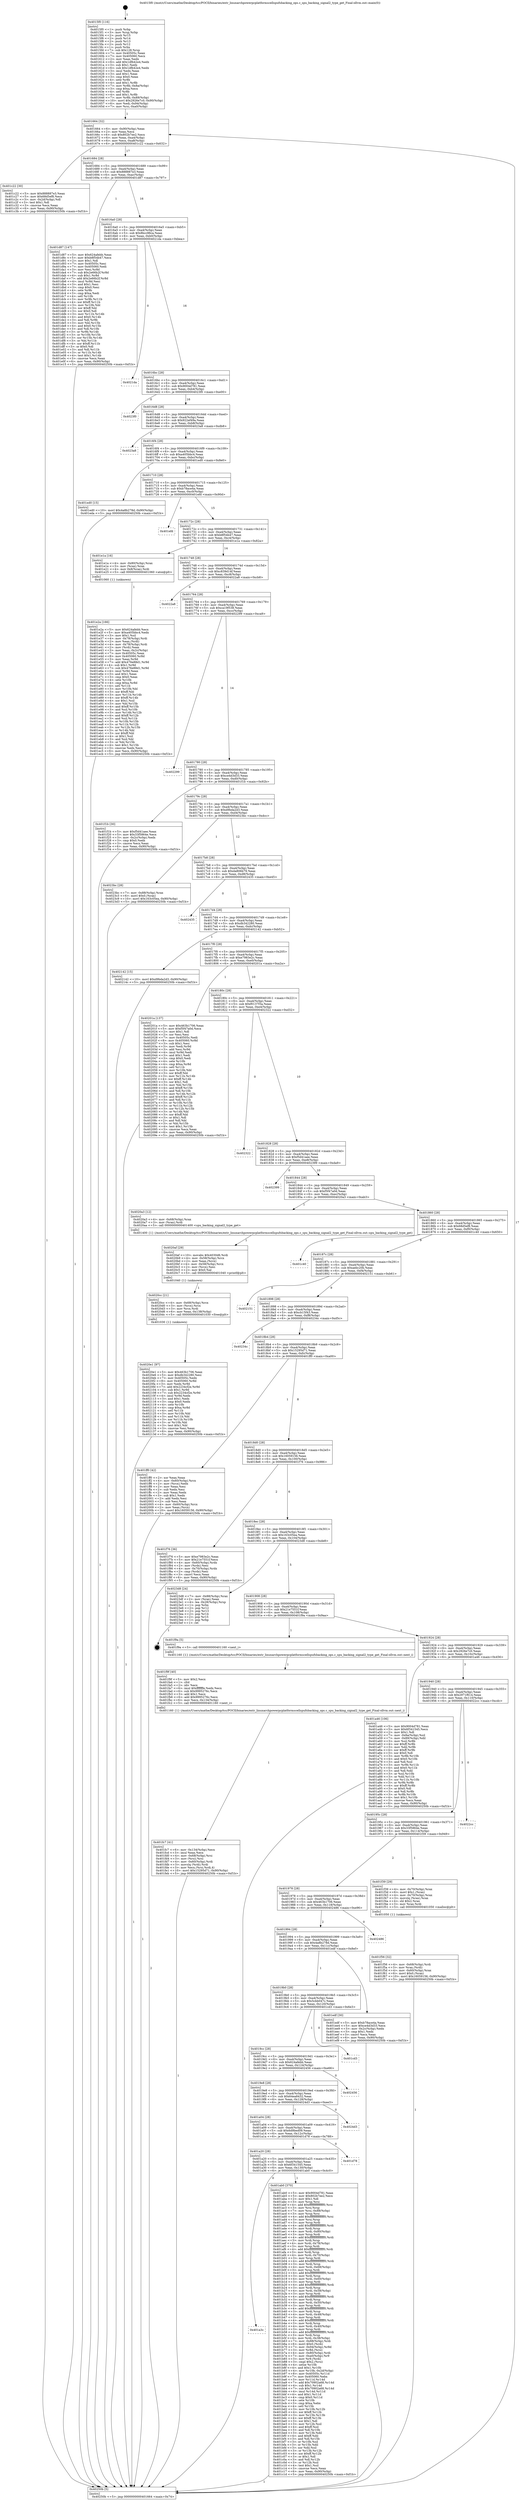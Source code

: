 digraph "0x4015f0" {
  label = "0x4015f0 (/mnt/c/Users/mathe/Desktop/tcc/POCII/binaries/extr_linuxarchpowerpcplatformscellspufsbacking_ops.c_spu_backing_signal2_type_get_Final-ollvm.out::main(0))"
  labelloc = "t"
  node[shape=record]

  Entry [label="",width=0.3,height=0.3,shape=circle,fillcolor=black,style=filled]
  "0x401664" [label="{
     0x401664 [32]\l
     | [instrs]\l
     &nbsp;&nbsp;0x401664 \<+6\>: mov -0x90(%rbp),%eax\l
     &nbsp;&nbsp;0x40166a \<+2\>: mov %eax,%ecx\l
     &nbsp;&nbsp;0x40166c \<+6\>: sub $0x802b7ee2,%ecx\l
     &nbsp;&nbsp;0x401672 \<+6\>: mov %eax,-0xa4(%rbp)\l
     &nbsp;&nbsp;0x401678 \<+6\>: mov %ecx,-0xa8(%rbp)\l
     &nbsp;&nbsp;0x40167e \<+6\>: je 0000000000401c22 \<main+0x632\>\l
  }"]
  "0x401c22" [label="{
     0x401c22 [30]\l
     | [instrs]\l
     &nbsp;&nbsp;0x401c22 \<+5\>: mov $0x888887e3,%eax\l
     &nbsp;&nbsp;0x401c27 \<+5\>: mov $0x68d5ef8,%ecx\l
     &nbsp;&nbsp;0x401c2c \<+3\>: mov -0x2d(%rbp),%dl\l
     &nbsp;&nbsp;0x401c2f \<+3\>: test $0x1,%dl\l
     &nbsp;&nbsp;0x401c32 \<+3\>: cmovne %ecx,%eax\l
     &nbsp;&nbsp;0x401c35 \<+6\>: mov %eax,-0x90(%rbp)\l
     &nbsp;&nbsp;0x401c3b \<+5\>: jmp 000000000040250b \<main+0xf1b\>\l
  }"]
  "0x401684" [label="{
     0x401684 [28]\l
     | [instrs]\l
     &nbsp;&nbsp;0x401684 \<+5\>: jmp 0000000000401689 \<main+0x99\>\l
     &nbsp;&nbsp;0x401689 \<+6\>: mov -0xa4(%rbp),%eax\l
     &nbsp;&nbsp;0x40168f \<+5\>: sub $0x888887e3,%eax\l
     &nbsp;&nbsp;0x401694 \<+6\>: mov %eax,-0xac(%rbp)\l
     &nbsp;&nbsp;0x40169a \<+6\>: je 0000000000401d87 \<main+0x797\>\l
  }"]
  Exit [label="",width=0.3,height=0.3,shape=circle,fillcolor=black,style=filled,peripheries=2]
  "0x401d87" [label="{
     0x401d87 [147]\l
     | [instrs]\l
     &nbsp;&nbsp;0x401d87 \<+5\>: mov $0x624afebb,%eax\l
     &nbsp;&nbsp;0x401d8c \<+5\>: mov $0xb8f54b47,%ecx\l
     &nbsp;&nbsp;0x401d91 \<+2\>: mov $0x1,%dl\l
     &nbsp;&nbsp;0x401d93 \<+7\>: mov 0x40505c,%esi\l
     &nbsp;&nbsp;0x401d9a \<+7\>: mov 0x405060,%edi\l
     &nbsp;&nbsp;0x401da1 \<+3\>: mov %esi,%r8d\l
     &nbsp;&nbsp;0x401da4 \<+7\>: sub $0x2e66b2f,%r8d\l
     &nbsp;&nbsp;0x401dab \<+4\>: sub $0x1,%r8d\l
     &nbsp;&nbsp;0x401daf \<+7\>: add $0x2e66b2f,%r8d\l
     &nbsp;&nbsp;0x401db6 \<+4\>: imul %r8d,%esi\l
     &nbsp;&nbsp;0x401dba \<+3\>: and $0x1,%esi\l
     &nbsp;&nbsp;0x401dbd \<+3\>: cmp $0x0,%esi\l
     &nbsp;&nbsp;0x401dc0 \<+4\>: sete %r9b\l
     &nbsp;&nbsp;0x401dc4 \<+3\>: cmp $0xa,%edi\l
     &nbsp;&nbsp;0x401dc7 \<+4\>: setl %r10b\l
     &nbsp;&nbsp;0x401dcb \<+3\>: mov %r9b,%r11b\l
     &nbsp;&nbsp;0x401dce \<+4\>: xor $0xff,%r11b\l
     &nbsp;&nbsp;0x401dd2 \<+3\>: mov %r10b,%bl\l
     &nbsp;&nbsp;0x401dd5 \<+3\>: xor $0xff,%bl\l
     &nbsp;&nbsp;0x401dd8 \<+3\>: xor $0x0,%dl\l
     &nbsp;&nbsp;0x401ddb \<+3\>: mov %r11b,%r14b\l
     &nbsp;&nbsp;0x401dde \<+4\>: and $0x0,%r14b\l
     &nbsp;&nbsp;0x401de2 \<+3\>: and %dl,%r9b\l
     &nbsp;&nbsp;0x401de5 \<+3\>: mov %bl,%r15b\l
     &nbsp;&nbsp;0x401de8 \<+4\>: and $0x0,%r15b\l
     &nbsp;&nbsp;0x401dec \<+3\>: and %dl,%r10b\l
     &nbsp;&nbsp;0x401def \<+3\>: or %r9b,%r14b\l
     &nbsp;&nbsp;0x401df2 \<+3\>: or %r10b,%r15b\l
     &nbsp;&nbsp;0x401df5 \<+3\>: xor %r15b,%r14b\l
     &nbsp;&nbsp;0x401df8 \<+3\>: or %bl,%r11b\l
     &nbsp;&nbsp;0x401dfb \<+4\>: xor $0xff,%r11b\l
     &nbsp;&nbsp;0x401dff \<+3\>: or $0x0,%dl\l
     &nbsp;&nbsp;0x401e02 \<+3\>: and %dl,%r11b\l
     &nbsp;&nbsp;0x401e05 \<+3\>: or %r11b,%r14b\l
     &nbsp;&nbsp;0x401e08 \<+4\>: test $0x1,%r14b\l
     &nbsp;&nbsp;0x401e0c \<+3\>: cmovne %ecx,%eax\l
     &nbsp;&nbsp;0x401e0f \<+6\>: mov %eax,-0x90(%rbp)\l
     &nbsp;&nbsp;0x401e15 \<+5\>: jmp 000000000040250b \<main+0xf1b\>\l
  }"]
  "0x4016a0" [label="{
     0x4016a0 [28]\l
     | [instrs]\l
     &nbsp;&nbsp;0x4016a0 \<+5\>: jmp 00000000004016a5 \<main+0xb5\>\l
     &nbsp;&nbsp;0x4016a5 \<+6\>: mov -0xa4(%rbp),%eax\l
     &nbsp;&nbsp;0x4016ab \<+5\>: sub $0x8bcc96ca,%eax\l
     &nbsp;&nbsp;0x4016b0 \<+6\>: mov %eax,-0xb0(%rbp)\l
     &nbsp;&nbsp;0x4016b6 \<+6\>: je 00000000004021da \<main+0xbea\>\l
  }"]
  "0x4020e1" [label="{
     0x4020e1 [97]\l
     | [instrs]\l
     &nbsp;&nbsp;0x4020e1 \<+5\>: mov $0x463b1706,%eax\l
     &nbsp;&nbsp;0x4020e6 \<+5\>: mov $0xdb342280,%esi\l
     &nbsp;&nbsp;0x4020eb \<+7\>: mov 0x40505c,%edx\l
     &nbsp;&nbsp;0x4020f2 \<+8\>: mov 0x405060,%r8d\l
     &nbsp;&nbsp;0x4020fa \<+3\>: mov %edx,%r9d\l
     &nbsp;&nbsp;0x4020fd \<+7\>: add $0x2234cf2e,%r9d\l
     &nbsp;&nbsp;0x402104 \<+4\>: sub $0x1,%r9d\l
     &nbsp;&nbsp;0x402108 \<+7\>: sub $0x2234cf2e,%r9d\l
     &nbsp;&nbsp;0x40210f \<+4\>: imul %r9d,%edx\l
     &nbsp;&nbsp;0x402113 \<+3\>: and $0x1,%edx\l
     &nbsp;&nbsp;0x402116 \<+3\>: cmp $0x0,%edx\l
     &nbsp;&nbsp;0x402119 \<+4\>: sete %r10b\l
     &nbsp;&nbsp;0x40211d \<+4\>: cmp $0xa,%r8d\l
     &nbsp;&nbsp;0x402121 \<+4\>: setl %r11b\l
     &nbsp;&nbsp;0x402125 \<+3\>: mov %r10b,%bl\l
     &nbsp;&nbsp;0x402128 \<+3\>: and %r11b,%bl\l
     &nbsp;&nbsp;0x40212b \<+3\>: xor %r11b,%r10b\l
     &nbsp;&nbsp;0x40212e \<+3\>: or %r10b,%bl\l
     &nbsp;&nbsp;0x402131 \<+3\>: test $0x1,%bl\l
     &nbsp;&nbsp;0x402134 \<+3\>: cmovne %esi,%eax\l
     &nbsp;&nbsp;0x402137 \<+6\>: mov %eax,-0x90(%rbp)\l
     &nbsp;&nbsp;0x40213d \<+5\>: jmp 000000000040250b \<main+0xf1b\>\l
  }"]
  "0x4021da" [label="{
     0x4021da\l
  }", style=dashed]
  "0x4016bc" [label="{
     0x4016bc [28]\l
     | [instrs]\l
     &nbsp;&nbsp;0x4016bc \<+5\>: jmp 00000000004016c1 \<main+0xd1\>\l
     &nbsp;&nbsp;0x4016c1 \<+6\>: mov -0xa4(%rbp),%eax\l
     &nbsp;&nbsp;0x4016c7 \<+5\>: sub $0x9004d781,%eax\l
     &nbsp;&nbsp;0x4016cc \<+6\>: mov %eax,-0xb4(%rbp)\l
     &nbsp;&nbsp;0x4016d2 \<+6\>: je 00000000004023f0 \<main+0xe00\>\l
  }"]
  "0x4020cc" [label="{
     0x4020cc [21]\l
     | [instrs]\l
     &nbsp;&nbsp;0x4020cc \<+4\>: mov -0x68(%rbp),%rcx\l
     &nbsp;&nbsp;0x4020d0 \<+3\>: mov (%rcx),%rcx\l
     &nbsp;&nbsp;0x4020d3 \<+3\>: mov %rcx,%rdi\l
     &nbsp;&nbsp;0x4020d6 \<+6\>: mov %eax,-0x138(%rbp)\l
     &nbsp;&nbsp;0x4020dc \<+5\>: call 0000000000401030 \<free@plt\>\l
     | [calls]\l
     &nbsp;&nbsp;0x401030 \{1\} (unknown)\l
  }"]
  "0x4023f0" [label="{
     0x4023f0\l
  }", style=dashed]
  "0x4016d8" [label="{
     0x4016d8 [28]\l
     | [instrs]\l
     &nbsp;&nbsp;0x4016d8 \<+5\>: jmp 00000000004016dd \<main+0xed\>\l
     &nbsp;&nbsp;0x4016dd \<+6\>: mov -0xa4(%rbp),%eax\l
     &nbsp;&nbsp;0x4016e3 \<+5\>: sub $0x922ef49a,%eax\l
     &nbsp;&nbsp;0x4016e8 \<+6\>: mov %eax,-0xb8(%rbp)\l
     &nbsp;&nbsp;0x4016ee \<+6\>: je 00000000004023a8 \<main+0xdb8\>\l
  }"]
  "0x4020af" [label="{
     0x4020af [29]\l
     | [instrs]\l
     &nbsp;&nbsp;0x4020af \<+10\>: movabs $0x4030d6,%rdi\l
     &nbsp;&nbsp;0x4020b9 \<+4\>: mov -0x58(%rbp),%rcx\l
     &nbsp;&nbsp;0x4020bd \<+2\>: mov %eax,(%rcx)\l
     &nbsp;&nbsp;0x4020bf \<+4\>: mov -0x58(%rbp),%rcx\l
     &nbsp;&nbsp;0x4020c3 \<+2\>: mov (%rcx),%esi\l
     &nbsp;&nbsp;0x4020c5 \<+2\>: mov $0x0,%al\l
     &nbsp;&nbsp;0x4020c7 \<+5\>: call 0000000000401040 \<printf@plt\>\l
     | [calls]\l
     &nbsp;&nbsp;0x401040 \{1\} (unknown)\l
  }"]
  "0x4023a8" [label="{
     0x4023a8\l
  }", style=dashed]
  "0x4016f4" [label="{
     0x4016f4 [28]\l
     | [instrs]\l
     &nbsp;&nbsp;0x4016f4 \<+5\>: jmp 00000000004016f9 \<main+0x109\>\l
     &nbsp;&nbsp;0x4016f9 \<+6\>: mov -0xa4(%rbp),%eax\l
     &nbsp;&nbsp;0x4016ff \<+5\>: sub $0xa405bbc4,%eax\l
     &nbsp;&nbsp;0x401704 \<+6\>: mov %eax,-0xbc(%rbp)\l
     &nbsp;&nbsp;0x40170a \<+6\>: je 0000000000401ed0 \<main+0x8e0\>\l
  }"]
  "0x401fc7" [label="{
     0x401fc7 [41]\l
     | [instrs]\l
     &nbsp;&nbsp;0x401fc7 \<+6\>: mov -0x134(%rbp),%ecx\l
     &nbsp;&nbsp;0x401fcd \<+3\>: imul %eax,%ecx\l
     &nbsp;&nbsp;0x401fd0 \<+4\>: mov -0x68(%rbp),%rsi\l
     &nbsp;&nbsp;0x401fd4 \<+3\>: mov (%rsi),%rsi\l
     &nbsp;&nbsp;0x401fd7 \<+4\>: mov -0x60(%rbp),%rdi\l
     &nbsp;&nbsp;0x401fdb \<+3\>: movslq (%rdi),%rdi\l
     &nbsp;&nbsp;0x401fde \<+3\>: mov %ecx,(%rsi,%rdi,4)\l
     &nbsp;&nbsp;0x401fe1 \<+10\>: movl $0x15295d71,-0x90(%rbp)\l
     &nbsp;&nbsp;0x401feb \<+5\>: jmp 000000000040250b \<main+0xf1b\>\l
  }"]
  "0x401ed0" [label="{
     0x401ed0 [15]\l
     | [instrs]\l
     &nbsp;&nbsp;0x401ed0 \<+10\>: movl $0x4a8b278d,-0x90(%rbp)\l
     &nbsp;&nbsp;0x401eda \<+5\>: jmp 000000000040250b \<main+0xf1b\>\l
  }"]
  "0x401710" [label="{
     0x401710 [28]\l
     | [instrs]\l
     &nbsp;&nbsp;0x401710 \<+5\>: jmp 0000000000401715 \<main+0x125\>\l
     &nbsp;&nbsp;0x401715 \<+6\>: mov -0xa4(%rbp),%eax\l
     &nbsp;&nbsp;0x40171b \<+5\>: sub $0xb78ace4a,%eax\l
     &nbsp;&nbsp;0x401720 \<+6\>: mov %eax,-0xc0(%rbp)\l
     &nbsp;&nbsp;0x401726 \<+6\>: je 0000000000401efd \<main+0x90d\>\l
  }"]
  "0x401f9f" [label="{
     0x401f9f [40]\l
     | [instrs]\l
     &nbsp;&nbsp;0x401f9f \<+5\>: mov $0x2,%ecx\l
     &nbsp;&nbsp;0x401fa4 \<+1\>: cltd\l
     &nbsp;&nbsp;0x401fa5 \<+2\>: idiv %ecx\l
     &nbsp;&nbsp;0x401fa7 \<+6\>: imul $0xfffffffe,%edx,%ecx\l
     &nbsp;&nbsp;0x401fad \<+6\>: sub $0x9995276c,%ecx\l
     &nbsp;&nbsp;0x401fb3 \<+3\>: add $0x1,%ecx\l
     &nbsp;&nbsp;0x401fb6 \<+6\>: add $0x9995276c,%ecx\l
     &nbsp;&nbsp;0x401fbc \<+6\>: mov %ecx,-0x134(%rbp)\l
     &nbsp;&nbsp;0x401fc2 \<+5\>: call 0000000000401160 \<next_i\>\l
     | [calls]\l
     &nbsp;&nbsp;0x401160 \{1\} (/mnt/c/Users/mathe/Desktop/tcc/POCII/binaries/extr_linuxarchpowerpcplatformscellspufsbacking_ops.c_spu_backing_signal2_type_get_Final-ollvm.out::next_i)\l
  }"]
  "0x401efd" [label="{
     0x401efd\l
  }", style=dashed]
  "0x40172c" [label="{
     0x40172c [28]\l
     | [instrs]\l
     &nbsp;&nbsp;0x40172c \<+5\>: jmp 0000000000401731 \<main+0x141\>\l
     &nbsp;&nbsp;0x401731 \<+6\>: mov -0xa4(%rbp),%eax\l
     &nbsp;&nbsp;0x401737 \<+5\>: sub $0xb8f54b47,%eax\l
     &nbsp;&nbsp;0x40173c \<+6\>: mov %eax,-0xc4(%rbp)\l
     &nbsp;&nbsp;0x401742 \<+6\>: je 0000000000401e1a \<main+0x82a\>\l
  }"]
  "0x401f56" [label="{
     0x401f56 [32]\l
     | [instrs]\l
     &nbsp;&nbsp;0x401f56 \<+4\>: mov -0x68(%rbp),%rdi\l
     &nbsp;&nbsp;0x401f5a \<+3\>: mov %rax,(%rdi)\l
     &nbsp;&nbsp;0x401f5d \<+4\>: mov -0x60(%rbp),%rax\l
     &nbsp;&nbsp;0x401f61 \<+6\>: movl $0x0,(%rax)\l
     &nbsp;&nbsp;0x401f67 \<+10\>: movl $0x16059156,-0x90(%rbp)\l
     &nbsp;&nbsp;0x401f71 \<+5\>: jmp 000000000040250b \<main+0xf1b\>\l
  }"]
  "0x401e1a" [label="{
     0x401e1a [16]\l
     | [instrs]\l
     &nbsp;&nbsp;0x401e1a \<+4\>: mov -0x80(%rbp),%rax\l
     &nbsp;&nbsp;0x401e1e \<+3\>: mov (%rax),%rax\l
     &nbsp;&nbsp;0x401e21 \<+4\>: mov 0x8(%rax),%rdi\l
     &nbsp;&nbsp;0x401e25 \<+5\>: call 0000000000401060 \<atoi@plt\>\l
     | [calls]\l
     &nbsp;&nbsp;0x401060 \{1\} (unknown)\l
  }"]
  "0x401748" [label="{
     0x401748 [28]\l
     | [instrs]\l
     &nbsp;&nbsp;0x401748 \<+5\>: jmp 000000000040174d \<main+0x15d\>\l
     &nbsp;&nbsp;0x40174d \<+6\>: mov -0xa4(%rbp),%eax\l
     &nbsp;&nbsp;0x401753 \<+5\>: sub $0xc839d14f,%eax\l
     &nbsp;&nbsp;0x401758 \<+6\>: mov %eax,-0xc8(%rbp)\l
     &nbsp;&nbsp;0x40175e \<+6\>: je 00000000004022a8 \<main+0xcb8\>\l
  }"]
  "0x401e2a" [label="{
     0x401e2a [166]\l
     | [instrs]\l
     &nbsp;&nbsp;0x401e2a \<+5\>: mov $0x624afebb,%ecx\l
     &nbsp;&nbsp;0x401e2f \<+5\>: mov $0xa405bbc4,%edx\l
     &nbsp;&nbsp;0x401e34 \<+3\>: mov $0x1,%sil\l
     &nbsp;&nbsp;0x401e37 \<+4\>: mov -0x78(%rbp),%rdi\l
     &nbsp;&nbsp;0x401e3b \<+2\>: mov %eax,(%rdi)\l
     &nbsp;&nbsp;0x401e3d \<+4\>: mov -0x78(%rbp),%rdi\l
     &nbsp;&nbsp;0x401e41 \<+2\>: mov (%rdi),%eax\l
     &nbsp;&nbsp;0x401e43 \<+3\>: mov %eax,-0x2c(%rbp)\l
     &nbsp;&nbsp;0x401e46 \<+7\>: mov 0x40505c,%eax\l
     &nbsp;&nbsp;0x401e4d \<+8\>: mov 0x405060,%r8d\l
     &nbsp;&nbsp;0x401e55 \<+3\>: mov %eax,%r9d\l
     &nbsp;&nbsp;0x401e58 \<+7\>: add $0x476e88d1,%r9d\l
     &nbsp;&nbsp;0x401e5f \<+4\>: sub $0x1,%r9d\l
     &nbsp;&nbsp;0x401e63 \<+7\>: sub $0x476e88d1,%r9d\l
     &nbsp;&nbsp;0x401e6a \<+4\>: imul %r9d,%eax\l
     &nbsp;&nbsp;0x401e6e \<+3\>: and $0x1,%eax\l
     &nbsp;&nbsp;0x401e71 \<+3\>: cmp $0x0,%eax\l
     &nbsp;&nbsp;0x401e74 \<+4\>: sete %r10b\l
     &nbsp;&nbsp;0x401e78 \<+4\>: cmp $0xa,%r8d\l
     &nbsp;&nbsp;0x401e7c \<+4\>: setl %r11b\l
     &nbsp;&nbsp;0x401e80 \<+3\>: mov %r10b,%bl\l
     &nbsp;&nbsp;0x401e83 \<+3\>: xor $0xff,%bl\l
     &nbsp;&nbsp;0x401e86 \<+3\>: mov %r11b,%r14b\l
     &nbsp;&nbsp;0x401e89 \<+4\>: xor $0xff,%r14b\l
     &nbsp;&nbsp;0x401e8d \<+4\>: xor $0x1,%sil\l
     &nbsp;&nbsp;0x401e91 \<+3\>: mov %bl,%r15b\l
     &nbsp;&nbsp;0x401e94 \<+4\>: and $0xff,%r15b\l
     &nbsp;&nbsp;0x401e98 \<+3\>: and %sil,%r10b\l
     &nbsp;&nbsp;0x401e9b \<+3\>: mov %r14b,%r12b\l
     &nbsp;&nbsp;0x401e9e \<+4\>: and $0xff,%r12b\l
     &nbsp;&nbsp;0x401ea2 \<+3\>: and %sil,%r11b\l
     &nbsp;&nbsp;0x401ea5 \<+3\>: or %r10b,%r15b\l
     &nbsp;&nbsp;0x401ea8 \<+3\>: or %r11b,%r12b\l
     &nbsp;&nbsp;0x401eab \<+3\>: xor %r12b,%r15b\l
     &nbsp;&nbsp;0x401eae \<+3\>: or %r14b,%bl\l
     &nbsp;&nbsp;0x401eb1 \<+3\>: xor $0xff,%bl\l
     &nbsp;&nbsp;0x401eb4 \<+4\>: or $0x1,%sil\l
     &nbsp;&nbsp;0x401eb8 \<+3\>: and %sil,%bl\l
     &nbsp;&nbsp;0x401ebb \<+3\>: or %bl,%r15b\l
     &nbsp;&nbsp;0x401ebe \<+4\>: test $0x1,%r15b\l
     &nbsp;&nbsp;0x401ec2 \<+3\>: cmovne %edx,%ecx\l
     &nbsp;&nbsp;0x401ec5 \<+6\>: mov %ecx,-0x90(%rbp)\l
     &nbsp;&nbsp;0x401ecb \<+5\>: jmp 000000000040250b \<main+0xf1b\>\l
  }"]
  "0x4022a8" [label="{
     0x4022a8\l
  }", style=dashed]
  "0x401764" [label="{
     0x401764 [28]\l
     | [instrs]\l
     &nbsp;&nbsp;0x401764 \<+5\>: jmp 0000000000401769 \<main+0x179\>\l
     &nbsp;&nbsp;0x401769 \<+6\>: mov -0xa4(%rbp),%eax\l
     &nbsp;&nbsp;0x40176f \<+5\>: sub $0xca19f538,%eax\l
     &nbsp;&nbsp;0x401774 \<+6\>: mov %eax,-0xcc(%rbp)\l
     &nbsp;&nbsp;0x40177a \<+6\>: je 0000000000402299 \<main+0xca9\>\l
  }"]
  "0x401a3c" [label="{
     0x401a3c\l
  }", style=dashed]
  "0x402299" [label="{
     0x402299\l
  }", style=dashed]
  "0x401780" [label="{
     0x401780 [28]\l
     | [instrs]\l
     &nbsp;&nbsp;0x401780 \<+5\>: jmp 0000000000401785 \<main+0x195\>\l
     &nbsp;&nbsp;0x401785 \<+6\>: mov -0xa4(%rbp),%eax\l
     &nbsp;&nbsp;0x40178b \<+5\>: sub $0xce4d3d33,%eax\l
     &nbsp;&nbsp;0x401790 \<+6\>: mov %eax,-0xd0(%rbp)\l
     &nbsp;&nbsp;0x401796 \<+6\>: je 0000000000401f1b \<main+0x92b\>\l
  }"]
  "0x401ab0" [label="{
     0x401ab0 [370]\l
     | [instrs]\l
     &nbsp;&nbsp;0x401ab0 \<+5\>: mov $0x9004d781,%eax\l
     &nbsp;&nbsp;0x401ab5 \<+5\>: mov $0x802b7ee2,%ecx\l
     &nbsp;&nbsp;0x401aba \<+2\>: mov $0x1,%dl\l
     &nbsp;&nbsp;0x401abc \<+3\>: mov %rsp,%rsi\l
     &nbsp;&nbsp;0x401abf \<+4\>: add $0xfffffffffffffff0,%rsi\l
     &nbsp;&nbsp;0x401ac3 \<+3\>: mov %rsi,%rsp\l
     &nbsp;&nbsp;0x401ac6 \<+7\>: mov %rsi,-0x88(%rbp)\l
     &nbsp;&nbsp;0x401acd \<+3\>: mov %rsp,%rsi\l
     &nbsp;&nbsp;0x401ad0 \<+4\>: add $0xfffffffffffffff0,%rsi\l
     &nbsp;&nbsp;0x401ad4 \<+3\>: mov %rsi,%rsp\l
     &nbsp;&nbsp;0x401ad7 \<+3\>: mov %rsp,%rdi\l
     &nbsp;&nbsp;0x401ada \<+4\>: add $0xfffffffffffffff0,%rdi\l
     &nbsp;&nbsp;0x401ade \<+3\>: mov %rdi,%rsp\l
     &nbsp;&nbsp;0x401ae1 \<+4\>: mov %rdi,-0x80(%rbp)\l
     &nbsp;&nbsp;0x401ae5 \<+3\>: mov %rsp,%rdi\l
     &nbsp;&nbsp;0x401ae8 \<+4\>: add $0xfffffffffffffff0,%rdi\l
     &nbsp;&nbsp;0x401aec \<+3\>: mov %rdi,%rsp\l
     &nbsp;&nbsp;0x401aef \<+4\>: mov %rdi,-0x78(%rbp)\l
     &nbsp;&nbsp;0x401af3 \<+3\>: mov %rsp,%rdi\l
     &nbsp;&nbsp;0x401af6 \<+4\>: add $0xfffffffffffffff0,%rdi\l
     &nbsp;&nbsp;0x401afa \<+3\>: mov %rdi,%rsp\l
     &nbsp;&nbsp;0x401afd \<+4\>: mov %rdi,-0x70(%rbp)\l
     &nbsp;&nbsp;0x401b01 \<+3\>: mov %rsp,%rdi\l
     &nbsp;&nbsp;0x401b04 \<+4\>: add $0xfffffffffffffff0,%rdi\l
     &nbsp;&nbsp;0x401b08 \<+3\>: mov %rdi,%rsp\l
     &nbsp;&nbsp;0x401b0b \<+4\>: mov %rdi,-0x68(%rbp)\l
     &nbsp;&nbsp;0x401b0f \<+3\>: mov %rsp,%rdi\l
     &nbsp;&nbsp;0x401b12 \<+4\>: add $0xfffffffffffffff0,%rdi\l
     &nbsp;&nbsp;0x401b16 \<+3\>: mov %rdi,%rsp\l
     &nbsp;&nbsp;0x401b19 \<+4\>: mov %rdi,-0x60(%rbp)\l
     &nbsp;&nbsp;0x401b1d \<+3\>: mov %rsp,%rdi\l
     &nbsp;&nbsp;0x401b20 \<+4\>: add $0xfffffffffffffff0,%rdi\l
     &nbsp;&nbsp;0x401b24 \<+3\>: mov %rdi,%rsp\l
     &nbsp;&nbsp;0x401b27 \<+4\>: mov %rdi,-0x58(%rbp)\l
     &nbsp;&nbsp;0x401b2b \<+3\>: mov %rsp,%rdi\l
     &nbsp;&nbsp;0x401b2e \<+4\>: add $0xfffffffffffffff0,%rdi\l
     &nbsp;&nbsp;0x401b32 \<+3\>: mov %rdi,%rsp\l
     &nbsp;&nbsp;0x401b35 \<+4\>: mov %rdi,-0x50(%rbp)\l
     &nbsp;&nbsp;0x401b39 \<+3\>: mov %rsp,%rdi\l
     &nbsp;&nbsp;0x401b3c \<+4\>: add $0xfffffffffffffff0,%rdi\l
     &nbsp;&nbsp;0x401b40 \<+3\>: mov %rdi,%rsp\l
     &nbsp;&nbsp;0x401b43 \<+4\>: mov %rdi,-0x48(%rbp)\l
     &nbsp;&nbsp;0x401b47 \<+3\>: mov %rsp,%rdi\l
     &nbsp;&nbsp;0x401b4a \<+4\>: add $0xfffffffffffffff0,%rdi\l
     &nbsp;&nbsp;0x401b4e \<+3\>: mov %rdi,%rsp\l
     &nbsp;&nbsp;0x401b51 \<+4\>: mov %rdi,-0x40(%rbp)\l
     &nbsp;&nbsp;0x401b55 \<+3\>: mov %rsp,%rdi\l
     &nbsp;&nbsp;0x401b58 \<+4\>: add $0xfffffffffffffff0,%rdi\l
     &nbsp;&nbsp;0x401b5c \<+3\>: mov %rdi,%rsp\l
     &nbsp;&nbsp;0x401b5f \<+4\>: mov %rdi,-0x38(%rbp)\l
     &nbsp;&nbsp;0x401b63 \<+7\>: mov -0x88(%rbp),%rdi\l
     &nbsp;&nbsp;0x401b6a \<+6\>: movl $0x0,(%rdi)\l
     &nbsp;&nbsp;0x401b70 \<+7\>: mov -0x94(%rbp),%r8d\l
     &nbsp;&nbsp;0x401b77 \<+3\>: mov %r8d,(%rsi)\l
     &nbsp;&nbsp;0x401b7a \<+4\>: mov -0x80(%rbp),%rdi\l
     &nbsp;&nbsp;0x401b7e \<+7\>: mov -0xa0(%rbp),%r9\l
     &nbsp;&nbsp;0x401b85 \<+3\>: mov %r9,(%rdi)\l
     &nbsp;&nbsp;0x401b88 \<+3\>: cmpl $0x2,(%rsi)\l
     &nbsp;&nbsp;0x401b8b \<+4\>: setne %r10b\l
     &nbsp;&nbsp;0x401b8f \<+4\>: and $0x1,%r10b\l
     &nbsp;&nbsp;0x401b93 \<+4\>: mov %r10b,-0x2d(%rbp)\l
     &nbsp;&nbsp;0x401b97 \<+8\>: mov 0x40505c,%r11d\l
     &nbsp;&nbsp;0x401b9f \<+7\>: mov 0x405060,%ebx\l
     &nbsp;&nbsp;0x401ba6 \<+3\>: mov %r11d,%r14d\l
     &nbsp;&nbsp;0x401ba9 \<+7\>: add $0x70902a68,%r14d\l
     &nbsp;&nbsp;0x401bb0 \<+4\>: sub $0x1,%r14d\l
     &nbsp;&nbsp;0x401bb4 \<+7\>: sub $0x70902a68,%r14d\l
     &nbsp;&nbsp;0x401bbb \<+4\>: imul %r14d,%r11d\l
     &nbsp;&nbsp;0x401bbf \<+4\>: and $0x1,%r11d\l
     &nbsp;&nbsp;0x401bc3 \<+4\>: cmp $0x0,%r11d\l
     &nbsp;&nbsp;0x401bc7 \<+4\>: sete %r10b\l
     &nbsp;&nbsp;0x401bcb \<+3\>: cmp $0xa,%ebx\l
     &nbsp;&nbsp;0x401bce \<+4\>: setl %r15b\l
     &nbsp;&nbsp;0x401bd2 \<+3\>: mov %r10b,%r12b\l
     &nbsp;&nbsp;0x401bd5 \<+4\>: xor $0xff,%r12b\l
     &nbsp;&nbsp;0x401bd9 \<+3\>: mov %r15b,%r13b\l
     &nbsp;&nbsp;0x401bdc \<+4\>: xor $0xff,%r13b\l
     &nbsp;&nbsp;0x401be0 \<+3\>: xor $0x1,%dl\l
     &nbsp;&nbsp;0x401be3 \<+3\>: mov %r12b,%sil\l
     &nbsp;&nbsp;0x401be6 \<+4\>: and $0xff,%sil\l
     &nbsp;&nbsp;0x401bea \<+3\>: and %dl,%r10b\l
     &nbsp;&nbsp;0x401bed \<+3\>: mov %r13b,%dil\l
     &nbsp;&nbsp;0x401bf0 \<+4\>: and $0xff,%dil\l
     &nbsp;&nbsp;0x401bf4 \<+3\>: and %dl,%r15b\l
     &nbsp;&nbsp;0x401bf7 \<+3\>: or %r10b,%sil\l
     &nbsp;&nbsp;0x401bfa \<+3\>: or %r15b,%dil\l
     &nbsp;&nbsp;0x401bfd \<+3\>: xor %dil,%sil\l
     &nbsp;&nbsp;0x401c00 \<+3\>: or %r13b,%r12b\l
     &nbsp;&nbsp;0x401c03 \<+4\>: xor $0xff,%r12b\l
     &nbsp;&nbsp;0x401c07 \<+3\>: or $0x1,%dl\l
     &nbsp;&nbsp;0x401c0a \<+3\>: and %dl,%r12b\l
     &nbsp;&nbsp;0x401c0d \<+3\>: or %r12b,%sil\l
     &nbsp;&nbsp;0x401c10 \<+4\>: test $0x1,%sil\l
     &nbsp;&nbsp;0x401c14 \<+3\>: cmovne %ecx,%eax\l
     &nbsp;&nbsp;0x401c17 \<+6\>: mov %eax,-0x90(%rbp)\l
     &nbsp;&nbsp;0x401c1d \<+5\>: jmp 000000000040250b \<main+0xf1b\>\l
  }"]
  "0x401f1b" [label="{
     0x401f1b [30]\l
     | [instrs]\l
     &nbsp;&nbsp;0x401f1b \<+5\>: mov $0xf5d41aee,%eax\l
     &nbsp;&nbsp;0x401f20 \<+5\>: mov $0x33f5864e,%ecx\l
     &nbsp;&nbsp;0x401f25 \<+3\>: mov -0x2c(%rbp),%edx\l
     &nbsp;&nbsp;0x401f28 \<+3\>: cmp $0x0,%edx\l
     &nbsp;&nbsp;0x401f2b \<+3\>: cmove %ecx,%eax\l
     &nbsp;&nbsp;0x401f2e \<+6\>: mov %eax,-0x90(%rbp)\l
     &nbsp;&nbsp;0x401f34 \<+5\>: jmp 000000000040250b \<main+0xf1b\>\l
  }"]
  "0x40179c" [label="{
     0x40179c [28]\l
     | [instrs]\l
     &nbsp;&nbsp;0x40179c \<+5\>: jmp 00000000004017a1 \<main+0x1b1\>\l
     &nbsp;&nbsp;0x4017a1 \<+6\>: mov -0xa4(%rbp),%eax\l
     &nbsp;&nbsp;0x4017a7 \<+5\>: sub $0xd9bda2d3,%eax\l
     &nbsp;&nbsp;0x4017ac \<+6\>: mov %eax,-0xd4(%rbp)\l
     &nbsp;&nbsp;0x4017b2 \<+6\>: je 00000000004023bc \<main+0xdcc\>\l
  }"]
  "0x401a20" [label="{
     0x401a20 [28]\l
     | [instrs]\l
     &nbsp;&nbsp;0x401a20 \<+5\>: jmp 0000000000401a25 \<main+0x435\>\l
     &nbsp;&nbsp;0x401a25 \<+6\>: mov -0xa4(%rbp),%eax\l
     &nbsp;&nbsp;0x401a2b \<+5\>: sub $0x6f341545,%eax\l
     &nbsp;&nbsp;0x401a30 \<+6\>: mov %eax,-0x130(%rbp)\l
     &nbsp;&nbsp;0x401a36 \<+6\>: je 0000000000401ab0 \<main+0x4c0\>\l
  }"]
  "0x4023bc" [label="{
     0x4023bc [28]\l
     | [instrs]\l
     &nbsp;&nbsp;0x4023bc \<+7\>: mov -0x88(%rbp),%rax\l
     &nbsp;&nbsp;0x4023c3 \<+6\>: movl $0x0,(%rax)\l
     &nbsp;&nbsp;0x4023c9 \<+10\>: movl $0x163c05ea,-0x90(%rbp)\l
     &nbsp;&nbsp;0x4023d3 \<+5\>: jmp 000000000040250b \<main+0xf1b\>\l
  }"]
  "0x4017b8" [label="{
     0x4017b8 [28]\l
     | [instrs]\l
     &nbsp;&nbsp;0x4017b8 \<+5\>: jmp 00000000004017bd \<main+0x1cd\>\l
     &nbsp;&nbsp;0x4017bd \<+6\>: mov -0xa4(%rbp),%eax\l
     &nbsp;&nbsp;0x4017c3 \<+5\>: sub $0xda806b79,%eax\l
     &nbsp;&nbsp;0x4017c8 \<+6\>: mov %eax,-0xd8(%rbp)\l
     &nbsp;&nbsp;0x4017ce \<+6\>: je 0000000000402435 \<main+0xe45\>\l
  }"]
  "0x401d78" [label="{
     0x401d78\l
  }", style=dashed]
  "0x402435" [label="{
     0x402435\l
  }", style=dashed]
  "0x4017d4" [label="{
     0x4017d4 [28]\l
     | [instrs]\l
     &nbsp;&nbsp;0x4017d4 \<+5\>: jmp 00000000004017d9 \<main+0x1e9\>\l
     &nbsp;&nbsp;0x4017d9 \<+6\>: mov -0xa4(%rbp),%eax\l
     &nbsp;&nbsp;0x4017df \<+5\>: sub $0xdb342280,%eax\l
     &nbsp;&nbsp;0x4017e4 \<+6\>: mov %eax,-0xdc(%rbp)\l
     &nbsp;&nbsp;0x4017ea \<+6\>: je 0000000000402142 \<main+0xb52\>\l
  }"]
  "0x401a04" [label="{
     0x401a04 [28]\l
     | [instrs]\l
     &nbsp;&nbsp;0x401a04 \<+5\>: jmp 0000000000401a09 \<main+0x419\>\l
     &nbsp;&nbsp;0x401a09 \<+6\>: mov -0xa4(%rbp),%eax\l
     &nbsp;&nbsp;0x401a0f \<+5\>: sub $0x6d9bed09,%eax\l
     &nbsp;&nbsp;0x401a14 \<+6\>: mov %eax,-0x12c(%rbp)\l
     &nbsp;&nbsp;0x401a1a \<+6\>: je 0000000000401d78 \<main+0x788\>\l
  }"]
  "0x402142" [label="{
     0x402142 [15]\l
     | [instrs]\l
     &nbsp;&nbsp;0x402142 \<+10\>: movl $0xd9bda2d3,-0x90(%rbp)\l
     &nbsp;&nbsp;0x40214c \<+5\>: jmp 000000000040250b \<main+0xf1b\>\l
  }"]
  "0x4017f0" [label="{
     0x4017f0 [28]\l
     | [instrs]\l
     &nbsp;&nbsp;0x4017f0 \<+5\>: jmp 00000000004017f5 \<main+0x205\>\l
     &nbsp;&nbsp;0x4017f5 \<+6\>: mov -0xa4(%rbp),%eax\l
     &nbsp;&nbsp;0x4017fb \<+5\>: sub $0xe7983e2c,%eax\l
     &nbsp;&nbsp;0x401800 \<+6\>: mov %eax,-0xe0(%rbp)\l
     &nbsp;&nbsp;0x401806 \<+6\>: je 000000000040201a \<main+0xa2a\>\l
  }"]
  "0x4024d3" [label="{
     0x4024d3\l
  }", style=dashed]
  "0x40201a" [label="{
     0x40201a [137]\l
     | [instrs]\l
     &nbsp;&nbsp;0x40201a \<+5\>: mov $0x463b1706,%eax\l
     &nbsp;&nbsp;0x40201f \<+5\>: mov $0xf5f47a0d,%ecx\l
     &nbsp;&nbsp;0x402024 \<+2\>: mov $0x1,%dl\l
     &nbsp;&nbsp;0x402026 \<+2\>: xor %esi,%esi\l
     &nbsp;&nbsp;0x402028 \<+7\>: mov 0x40505c,%edi\l
     &nbsp;&nbsp;0x40202f \<+8\>: mov 0x405060,%r8d\l
     &nbsp;&nbsp;0x402037 \<+3\>: sub $0x1,%esi\l
     &nbsp;&nbsp;0x40203a \<+3\>: mov %edi,%r9d\l
     &nbsp;&nbsp;0x40203d \<+3\>: add %esi,%r9d\l
     &nbsp;&nbsp;0x402040 \<+4\>: imul %r9d,%edi\l
     &nbsp;&nbsp;0x402044 \<+3\>: and $0x1,%edi\l
     &nbsp;&nbsp;0x402047 \<+3\>: cmp $0x0,%edi\l
     &nbsp;&nbsp;0x40204a \<+4\>: sete %r10b\l
     &nbsp;&nbsp;0x40204e \<+4\>: cmp $0xa,%r8d\l
     &nbsp;&nbsp;0x402052 \<+4\>: setl %r11b\l
     &nbsp;&nbsp;0x402056 \<+3\>: mov %r10b,%bl\l
     &nbsp;&nbsp;0x402059 \<+3\>: xor $0xff,%bl\l
     &nbsp;&nbsp;0x40205c \<+3\>: mov %r11b,%r14b\l
     &nbsp;&nbsp;0x40205f \<+4\>: xor $0xff,%r14b\l
     &nbsp;&nbsp;0x402063 \<+3\>: xor $0x1,%dl\l
     &nbsp;&nbsp;0x402066 \<+3\>: mov %bl,%r15b\l
     &nbsp;&nbsp;0x402069 \<+4\>: and $0xff,%r15b\l
     &nbsp;&nbsp;0x40206d \<+3\>: and %dl,%r10b\l
     &nbsp;&nbsp;0x402070 \<+3\>: mov %r14b,%r12b\l
     &nbsp;&nbsp;0x402073 \<+4\>: and $0xff,%r12b\l
     &nbsp;&nbsp;0x402077 \<+3\>: and %dl,%r11b\l
     &nbsp;&nbsp;0x40207a \<+3\>: or %r10b,%r15b\l
     &nbsp;&nbsp;0x40207d \<+3\>: or %r11b,%r12b\l
     &nbsp;&nbsp;0x402080 \<+3\>: xor %r12b,%r15b\l
     &nbsp;&nbsp;0x402083 \<+3\>: or %r14b,%bl\l
     &nbsp;&nbsp;0x402086 \<+3\>: xor $0xff,%bl\l
     &nbsp;&nbsp;0x402089 \<+3\>: or $0x1,%dl\l
     &nbsp;&nbsp;0x40208c \<+2\>: and %dl,%bl\l
     &nbsp;&nbsp;0x40208e \<+3\>: or %bl,%r15b\l
     &nbsp;&nbsp;0x402091 \<+4\>: test $0x1,%r15b\l
     &nbsp;&nbsp;0x402095 \<+3\>: cmovne %ecx,%eax\l
     &nbsp;&nbsp;0x402098 \<+6\>: mov %eax,-0x90(%rbp)\l
     &nbsp;&nbsp;0x40209e \<+5\>: jmp 000000000040250b \<main+0xf1b\>\l
  }"]
  "0x40180c" [label="{
     0x40180c [28]\l
     | [instrs]\l
     &nbsp;&nbsp;0x40180c \<+5\>: jmp 0000000000401811 \<main+0x221\>\l
     &nbsp;&nbsp;0x401811 \<+6\>: mov -0xa4(%rbp),%eax\l
     &nbsp;&nbsp;0x401817 \<+5\>: sub $0xf0137f3a,%eax\l
     &nbsp;&nbsp;0x40181c \<+6\>: mov %eax,-0xe4(%rbp)\l
     &nbsp;&nbsp;0x401822 \<+6\>: je 0000000000402322 \<main+0xd32\>\l
  }"]
  "0x4019e8" [label="{
     0x4019e8 [28]\l
     | [instrs]\l
     &nbsp;&nbsp;0x4019e8 \<+5\>: jmp 00000000004019ed \<main+0x3fd\>\l
     &nbsp;&nbsp;0x4019ed \<+6\>: mov -0xa4(%rbp),%eax\l
     &nbsp;&nbsp;0x4019f3 \<+5\>: sub $0x64ea8432,%eax\l
     &nbsp;&nbsp;0x4019f8 \<+6\>: mov %eax,-0x128(%rbp)\l
     &nbsp;&nbsp;0x4019fe \<+6\>: je 00000000004024d3 \<main+0xee3\>\l
  }"]
  "0x402322" [label="{
     0x402322\l
  }", style=dashed]
  "0x401828" [label="{
     0x401828 [28]\l
     | [instrs]\l
     &nbsp;&nbsp;0x401828 \<+5\>: jmp 000000000040182d \<main+0x23d\>\l
     &nbsp;&nbsp;0x40182d \<+6\>: mov -0xa4(%rbp),%eax\l
     &nbsp;&nbsp;0x401833 \<+5\>: sub $0xf5d41aee,%eax\l
     &nbsp;&nbsp;0x401838 \<+6\>: mov %eax,-0xe8(%rbp)\l
     &nbsp;&nbsp;0x40183e \<+6\>: je 0000000000402399 \<main+0xda9\>\l
  }"]
  "0x402456" [label="{
     0x402456\l
  }", style=dashed]
  "0x402399" [label="{
     0x402399\l
  }", style=dashed]
  "0x401844" [label="{
     0x401844 [28]\l
     | [instrs]\l
     &nbsp;&nbsp;0x401844 \<+5\>: jmp 0000000000401849 \<main+0x259\>\l
     &nbsp;&nbsp;0x401849 \<+6\>: mov -0xa4(%rbp),%eax\l
     &nbsp;&nbsp;0x40184f \<+5\>: sub $0xf5f47a0d,%eax\l
     &nbsp;&nbsp;0x401854 \<+6\>: mov %eax,-0xec(%rbp)\l
     &nbsp;&nbsp;0x40185a \<+6\>: je 00000000004020a3 \<main+0xab3\>\l
  }"]
  "0x4019cc" [label="{
     0x4019cc [28]\l
     | [instrs]\l
     &nbsp;&nbsp;0x4019cc \<+5\>: jmp 00000000004019d1 \<main+0x3e1\>\l
     &nbsp;&nbsp;0x4019d1 \<+6\>: mov -0xa4(%rbp),%eax\l
     &nbsp;&nbsp;0x4019d7 \<+5\>: sub $0x624afebb,%eax\l
     &nbsp;&nbsp;0x4019dc \<+6\>: mov %eax,-0x124(%rbp)\l
     &nbsp;&nbsp;0x4019e2 \<+6\>: je 0000000000402456 \<main+0xe66\>\l
  }"]
  "0x4020a3" [label="{
     0x4020a3 [12]\l
     | [instrs]\l
     &nbsp;&nbsp;0x4020a3 \<+4\>: mov -0x68(%rbp),%rax\l
     &nbsp;&nbsp;0x4020a7 \<+3\>: mov (%rax),%rdi\l
     &nbsp;&nbsp;0x4020aa \<+5\>: call 0000000000401400 \<spu_backing_signal2_type_get\>\l
     | [calls]\l
     &nbsp;&nbsp;0x401400 \{1\} (/mnt/c/Users/mathe/Desktop/tcc/POCII/binaries/extr_linuxarchpowerpcplatformscellspufsbacking_ops.c_spu_backing_signal2_type_get_Final-ollvm.out::spu_backing_signal2_type_get)\l
  }"]
  "0x401860" [label="{
     0x401860 [28]\l
     | [instrs]\l
     &nbsp;&nbsp;0x401860 \<+5\>: jmp 0000000000401865 \<main+0x275\>\l
     &nbsp;&nbsp;0x401865 \<+6\>: mov -0xa4(%rbp),%eax\l
     &nbsp;&nbsp;0x40186b \<+5\>: sub $0x68d5ef8,%eax\l
     &nbsp;&nbsp;0x401870 \<+6\>: mov %eax,-0xf0(%rbp)\l
     &nbsp;&nbsp;0x401876 \<+6\>: je 0000000000401c40 \<main+0x650\>\l
  }"]
  "0x401cd3" [label="{
     0x401cd3\l
  }", style=dashed]
  "0x401c40" [label="{
     0x401c40\l
  }", style=dashed]
  "0x40187c" [label="{
     0x40187c [28]\l
     | [instrs]\l
     &nbsp;&nbsp;0x40187c \<+5\>: jmp 0000000000401881 \<main+0x291\>\l
     &nbsp;&nbsp;0x401881 \<+6\>: mov -0xa4(%rbp),%eax\l
     &nbsp;&nbsp;0x401887 \<+5\>: sub $0xaebc20b,%eax\l
     &nbsp;&nbsp;0x40188c \<+6\>: mov %eax,-0xf4(%rbp)\l
     &nbsp;&nbsp;0x401892 \<+6\>: je 0000000000402151 \<main+0xb61\>\l
  }"]
  "0x4019b0" [label="{
     0x4019b0 [28]\l
     | [instrs]\l
     &nbsp;&nbsp;0x4019b0 \<+5\>: jmp 00000000004019b5 \<main+0x3c5\>\l
     &nbsp;&nbsp;0x4019b5 \<+6\>: mov -0xa4(%rbp),%eax\l
     &nbsp;&nbsp;0x4019bb \<+5\>: sub $0x5cbb047c,%eax\l
     &nbsp;&nbsp;0x4019c0 \<+6\>: mov %eax,-0x120(%rbp)\l
     &nbsp;&nbsp;0x4019c6 \<+6\>: je 0000000000401cd3 \<main+0x6e3\>\l
  }"]
  "0x402151" [label="{
     0x402151\l
  }", style=dashed]
  "0x401898" [label="{
     0x401898 [28]\l
     | [instrs]\l
     &nbsp;&nbsp;0x401898 \<+5\>: jmp 000000000040189d \<main+0x2ad\>\l
     &nbsp;&nbsp;0x40189d \<+6\>: mov -0xa4(%rbp),%eax\l
     &nbsp;&nbsp;0x4018a3 \<+5\>: sub $0xcb15f43,%eax\l
     &nbsp;&nbsp;0x4018a8 \<+6\>: mov %eax,-0xf8(%rbp)\l
     &nbsp;&nbsp;0x4018ae \<+6\>: je 000000000040234c \<main+0xd5c\>\l
  }"]
  "0x401edf" [label="{
     0x401edf [30]\l
     | [instrs]\l
     &nbsp;&nbsp;0x401edf \<+5\>: mov $0xb78ace4a,%eax\l
     &nbsp;&nbsp;0x401ee4 \<+5\>: mov $0xce4d3d33,%ecx\l
     &nbsp;&nbsp;0x401ee9 \<+3\>: mov -0x2c(%rbp),%edx\l
     &nbsp;&nbsp;0x401eec \<+3\>: cmp $0x1,%edx\l
     &nbsp;&nbsp;0x401eef \<+3\>: cmovl %ecx,%eax\l
     &nbsp;&nbsp;0x401ef2 \<+6\>: mov %eax,-0x90(%rbp)\l
     &nbsp;&nbsp;0x401ef8 \<+5\>: jmp 000000000040250b \<main+0xf1b\>\l
  }"]
  "0x40234c" [label="{
     0x40234c\l
  }", style=dashed]
  "0x4018b4" [label="{
     0x4018b4 [28]\l
     | [instrs]\l
     &nbsp;&nbsp;0x4018b4 \<+5\>: jmp 00000000004018b9 \<main+0x2c9\>\l
     &nbsp;&nbsp;0x4018b9 \<+6\>: mov -0xa4(%rbp),%eax\l
     &nbsp;&nbsp;0x4018bf \<+5\>: sub $0x15295d71,%eax\l
     &nbsp;&nbsp;0x4018c4 \<+6\>: mov %eax,-0xfc(%rbp)\l
     &nbsp;&nbsp;0x4018ca \<+6\>: je 0000000000401ff0 \<main+0xa00\>\l
  }"]
  "0x401994" [label="{
     0x401994 [28]\l
     | [instrs]\l
     &nbsp;&nbsp;0x401994 \<+5\>: jmp 0000000000401999 \<main+0x3a9\>\l
     &nbsp;&nbsp;0x401999 \<+6\>: mov -0xa4(%rbp),%eax\l
     &nbsp;&nbsp;0x40199f \<+5\>: sub $0x4a8b278d,%eax\l
     &nbsp;&nbsp;0x4019a4 \<+6\>: mov %eax,-0x11c(%rbp)\l
     &nbsp;&nbsp;0x4019aa \<+6\>: je 0000000000401edf \<main+0x8ef\>\l
  }"]
  "0x401ff0" [label="{
     0x401ff0 [42]\l
     | [instrs]\l
     &nbsp;&nbsp;0x401ff0 \<+2\>: xor %eax,%eax\l
     &nbsp;&nbsp;0x401ff2 \<+4\>: mov -0x60(%rbp),%rcx\l
     &nbsp;&nbsp;0x401ff6 \<+2\>: mov (%rcx),%edx\l
     &nbsp;&nbsp;0x401ff8 \<+2\>: mov %eax,%esi\l
     &nbsp;&nbsp;0x401ffa \<+2\>: sub %edx,%esi\l
     &nbsp;&nbsp;0x401ffc \<+2\>: mov %eax,%edx\l
     &nbsp;&nbsp;0x401ffe \<+3\>: sub $0x1,%edx\l
     &nbsp;&nbsp;0x402001 \<+2\>: add %edx,%esi\l
     &nbsp;&nbsp;0x402003 \<+2\>: sub %esi,%eax\l
     &nbsp;&nbsp;0x402005 \<+4\>: mov -0x60(%rbp),%rcx\l
     &nbsp;&nbsp;0x402009 \<+2\>: mov %eax,(%rcx)\l
     &nbsp;&nbsp;0x40200b \<+10\>: movl $0x16059156,-0x90(%rbp)\l
     &nbsp;&nbsp;0x402015 \<+5\>: jmp 000000000040250b \<main+0xf1b\>\l
  }"]
  "0x4018d0" [label="{
     0x4018d0 [28]\l
     | [instrs]\l
     &nbsp;&nbsp;0x4018d0 \<+5\>: jmp 00000000004018d5 \<main+0x2e5\>\l
     &nbsp;&nbsp;0x4018d5 \<+6\>: mov -0xa4(%rbp),%eax\l
     &nbsp;&nbsp;0x4018db \<+5\>: sub $0x16059156,%eax\l
     &nbsp;&nbsp;0x4018e0 \<+6\>: mov %eax,-0x100(%rbp)\l
     &nbsp;&nbsp;0x4018e6 \<+6\>: je 0000000000401f76 \<main+0x986\>\l
  }"]
  "0x402486" [label="{
     0x402486\l
  }", style=dashed]
  "0x401f76" [label="{
     0x401f76 [36]\l
     | [instrs]\l
     &nbsp;&nbsp;0x401f76 \<+5\>: mov $0xe7983e2c,%eax\l
     &nbsp;&nbsp;0x401f7b \<+5\>: mov $0x21e7551f,%ecx\l
     &nbsp;&nbsp;0x401f80 \<+4\>: mov -0x60(%rbp),%rdx\l
     &nbsp;&nbsp;0x401f84 \<+2\>: mov (%rdx),%esi\l
     &nbsp;&nbsp;0x401f86 \<+4\>: mov -0x70(%rbp),%rdx\l
     &nbsp;&nbsp;0x401f8a \<+2\>: cmp (%rdx),%esi\l
     &nbsp;&nbsp;0x401f8c \<+3\>: cmovl %ecx,%eax\l
     &nbsp;&nbsp;0x401f8f \<+6\>: mov %eax,-0x90(%rbp)\l
     &nbsp;&nbsp;0x401f95 \<+5\>: jmp 000000000040250b \<main+0xf1b\>\l
  }"]
  "0x4018ec" [label="{
     0x4018ec [28]\l
     | [instrs]\l
     &nbsp;&nbsp;0x4018ec \<+5\>: jmp 00000000004018f1 \<main+0x301\>\l
     &nbsp;&nbsp;0x4018f1 \<+6\>: mov -0xa4(%rbp),%eax\l
     &nbsp;&nbsp;0x4018f7 \<+5\>: sub $0x163c05ea,%eax\l
     &nbsp;&nbsp;0x4018fc \<+6\>: mov %eax,-0x104(%rbp)\l
     &nbsp;&nbsp;0x401902 \<+6\>: je 00000000004023d8 \<main+0xde8\>\l
  }"]
  "0x401978" [label="{
     0x401978 [28]\l
     | [instrs]\l
     &nbsp;&nbsp;0x401978 \<+5\>: jmp 000000000040197d \<main+0x38d\>\l
     &nbsp;&nbsp;0x40197d \<+6\>: mov -0xa4(%rbp),%eax\l
     &nbsp;&nbsp;0x401983 \<+5\>: sub $0x463b1706,%eax\l
     &nbsp;&nbsp;0x401988 \<+6\>: mov %eax,-0x118(%rbp)\l
     &nbsp;&nbsp;0x40198e \<+6\>: je 0000000000402486 \<main+0xe96\>\l
  }"]
  "0x4023d8" [label="{
     0x4023d8 [24]\l
     | [instrs]\l
     &nbsp;&nbsp;0x4023d8 \<+7\>: mov -0x88(%rbp),%rax\l
     &nbsp;&nbsp;0x4023df \<+2\>: mov (%rax),%eax\l
     &nbsp;&nbsp;0x4023e1 \<+4\>: lea -0x28(%rbp),%rsp\l
     &nbsp;&nbsp;0x4023e5 \<+1\>: pop %rbx\l
     &nbsp;&nbsp;0x4023e6 \<+2\>: pop %r12\l
     &nbsp;&nbsp;0x4023e8 \<+2\>: pop %r13\l
     &nbsp;&nbsp;0x4023ea \<+2\>: pop %r14\l
     &nbsp;&nbsp;0x4023ec \<+2\>: pop %r15\l
     &nbsp;&nbsp;0x4023ee \<+1\>: pop %rbp\l
     &nbsp;&nbsp;0x4023ef \<+1\>: ret\l
  }"]
  "0x401908" [label="{
     0x401908 [28]\l
     | [instrs]\l
     &nbsp;&nbsp;0x401908 \<+5\>: jmp 000000000040190d \<main+0x31d\>\l
     &nbsp;&nbsp;0x40190d \<+6\>: mov -0xa4(%rbp),%eax\l
     &nbsp;&nbsp;0x401913 \<+5\>: sub $0x21e7551f,%eax\l
     &nbsp;&nbsp;0x401918 \<+6\>: mov %eax,-0x108(%rbp)\l
     &nbsp;&nbsp;0x40191e \<+6\>: je 0000000000401f9a \<main+0x9aa\>\l
  }"]
  "0x401f39" [label="{
     0x401f39 [29]\l
     | [instrs]\l
     &nbsp;&nbsp;0x401f39 \<+4\>: mov -0x70(%rbp),%rax\l
     &nbsp;&nbsp;0x401f3d \<+6\>: movl $0x1,(%rax)\l
     &nbsp;&nbsp;0x401f43 \<+4\>: mov -0x70(%rbp),%rax\l
     &nbsp;&nbsp;0x401f47 \<+3\>: movslq (%rax),%rax\l
     &nbsp;&nbsp;0x401f4a \<+4\>: shl $0x2,%rax\l
     &nbsp;&nbsp;0x401f4e \<+3\>: mov %rax,%rdi\l
     &nbsp;&nbsp;0x401f51 \<+5\>: call 0000000000401050 \<malloc@plt\>\l
     | [calls]\l
     &nbsp;&nbsp;0x401050 \{1\} (unknown)\l
  }"]
  "0x401f9a" [label="{
     0x401f9a [5]\l
     | [instrs]\l
     &nbsp;&nbsp;0x401f9a \<+5\>: call 0000000000401160 \<next_i\>\l
     | [calls]\l
     &nbsp;&nbsp;0x401160 \{1\} (/mnt/c/Users/mathe/Desktop/tcc/POCII/binaries/extr_linuxarchpowerpcplatformscellspufsbacking_ops.c_spu_backing_signal2_type_get_Final-ollvm.out::next_i)\l
  }"]
  "0x401924" [label="{
     0x401924 [28]\l
     | [instrs]\l
     &nbsp;&nbsp;0x401924 \<+5\>: jmp 0000000000401929 \<main+0x339\>\l
     &nbsp;&nbsp;0x401929 \<+6\>: mov -0xa4(%rbp),%eax\l
     &nbsp;&nbsp;0x40192f \<+5\>: sub $0x2926e7c0,%eax\l
     &nbsp;&nbsp;0x401934 \<+6\>: mov %eax,-0x10c(%rbp)\l
     &nbsp;&nbsp;0x40193a \<+6\>: je 0000000000401a46 \<main+0x456\>\l
  }"]
  "0x40195c" [label="{
     0x40195c [28]\l
     | [instrs]\l
     &nbsp;&nbsp;0x40195c \<+5\>: jmp 0000000000401961 \<main+0x371\>\l
     &nbsp;&nbsp;0x401961 \<+6\>: mov -0xa4(%rbp),%eax\l
     &nbsp;&nbsp;0x401967 \<+5\>: sub $0x33f5864e,%eax\l
     &nbsp;&nbsp;0x40196c \<+6\>: mov %eax,-0x114(%rbp)\l
     &nbsp;&nbsp;0x401972 \<+6\>: je 0000000000401f39 \<main+0x949\>\l
  }"]
  "0x401a46" [label="{
     0x401a46 [106]\l
     | [instrs]\l
     &nbsp;&nbsp;0x401a46 \<+5\>: mov $0x9004d781,%eax\l
     &nbsp;&nbsp;0x401a4b \<+5\>: mov $0x6f341545,%ecx\l
     &nbsp;&nbsp;0x401a50 \<+2\>: mov $0x1,%dl\l
     &nbsp;&nbsp;0x401a52 \<+7\>: mov -0x8a(%rbp),%sil\l
     &nbsp;&nbsp;0x401a59 \<+7\>: mov -0x89(%rbp),%dil\l
     &nbsp;&nbsp;0x401a60 \<+3\>: mov %sil,%r8b\l
     &nbsp;&nbsp;0x401a63 \<+4\>: xor $0xff,%r8b\l
     &nbsp;&nbsp;0x401a67 \<+3\>: mov %dil,%r9b\l
     &nbsp;&nbsp;0x401a6a \<+4\>: xor $0xff,%r9b\l
     &nbsp;&nbsp;0x401a6e \<+3\>: xor $0x0,%dl\l
     &nbsp;&nbsp;0x401a71 \<+3\>: mov %r8b,%r10b\l
     &nbsp;&nbsp;0x401a74 \<+4\>: and $0x0,%r10b\l
     &nbsp;&nbsp;0x401a78 \<+3\>: and %dl,%sil\l
     &nbsp;&nbsp;0x401a7b \<+3\>: mov %r9b,%r11b\l
     &nbsp;&nbsp;0x401a7e \<+4\>: and $0x0,%r11b\l
     &nbsp;&nbsp;0x401a82 \<+3\>: and %dl,%dil\l
     &nbsp;&nbsp;0x401a85 \<+3\>: or %sil,%r10b\l
     &nbsp;&nbsp;0x401a88 \<+3\>: or %dil,%r11b\l
     &nbsp;&nbsp;0x401a8b \<+3\>: xor %r11b,%r10b\l
     &nbsp;&nbsp;0x401a8e \<+3\>: or %r9b,%r8b\l
     &nbsp;&nbsp;0x401a91 \<+4\>: xor $0xff,%r8b\l
     &nbsp;&nbsp;0x401a95 \<+3\>: or $0x0,%dl\l
     &nbsp;&nbsp;0x401a98 \<+3\>: and %dl,%r8b\l
     &nbsp;&nbsp;0x401a9b \<+3\>: or %r8b,%r10b\l
     &nbsp;&nbsp;0x401a9e \<+4\>: test $0x1,%r10b\l
     &nbsp;&nbsp;0x401aa2 \<+3\>: cmovne %ecx,%eax\l
     &nbsp;&nbsp;0x401aa5 \<+6\>: mov %eax,-0x90(%rbp)\l
     &nbsp;&nbsp;0x401aab \<+5\>: jmp 000000000040250b \<main+0xf1b\>\l
  }"]
  "0x401940" [label="{
     0x401940 [28]\l
     | [instrs]\l
     &nbsp;&nbsp;0x401940 \<+5\>: jmp 0000000000401945 \<main+0x355\>\l
     &nbsp;&nbsp;0x401945 \<+6\>: mov -0xa4(%rbp),%eax\l
     &nbsp;&nbsp;0x40194b \<+5\>: sub $0x2971f614,%eax\l
     &nbsp;&nbsp;0x401950 \<+6\>: mov %eax,-0x110(%rbp)\l
     &nbsp;&nbsp;0x401956 \<+6\>: je 00000000004022cc \<main+0xcdc\>\l
  }"]
  "0x40250b" [label="{
     0x40250b [5]\l
     | [instrs]\l
     &nbsp;&nbsp;0x40250b \<+5\>: jmp 0000000000401664 \<main+0x74\>\l
  }"]
  "0x4015f0" [label="{
     0x4015f0 [116]\l
     | [instrs]\l
     &nbsp;&nbsp;0x4015f0 \<+1\>: push %rbp\l
     &nbsp;&nbsp;0x4015f1 \<+3\>: mov %rsp,%rbp\l
     &nbsp;&nbsp;0x4015f4 \<+2\>: push %r15\l
     &nbsp;&nbsp;0x4015f6 \<+2\>: push %r14\l
     &nbsp;&nbsp;0x4015f8 \<+2\>: push %r13\l
     &nbsp;&nbsp;0x4015fa \<+2\>: push %r12\l
     &nbsp;&nbsp;0x4015fc \<+1\>: push %rbx\l
     &nbsp;&nbsp;0x4015fd \<+7\>: sub $0x128,%rsp\l
     &nbsp;&nbsp;0x401604 \<+7\>: mov 0x40505c,%eax\l
     &nbsp;&nbsp;0x40160b \<+7\>: mov 0x405060,%ecx\l
     &nbsp;&nbsp;0x401612 \<+2\>: mov %eax,%edx\l
     &nbsp;&nbsp;0x401614 \<+6\>: add $0x1dfb42e4,%edx\l
     &nbsp;&nbsp;0x40161a \<+3\>: sub $0x1,%edx\l
     &nbsp;&nbsp;0x40161d \<+6\>: sub $0x1dfb42e4,%edx\l
     &nbsp;&nbsp;0x401623 \<+3\>: imul %edx,%eax\l
     &nbsp;&nbsp;0x401626 \<+3\>: and $0x1,%eax\l
     &nbsp;&nbsp;0x401629 \<+3\>: cmp $0x0,%eax\l
     &nbsp;&nbsp;0x40162c \<+4\>: sete %r8b\l
     &nbsp;&nbsp;0x401630 \<+4\>: and $0x1,%r8b\l
     &nbsp;&nbsp;0x401634 \<+7\>: mov %r8b,-0x8a(%rbp)\l
     &nbsp;&nbsp;0x40163b \<+3\>: cmp $0xa,%ecx\l
     &nbsp;&nbsp;0x40163e \<+4\>: setl %r8b\l
     &nbsp;&nbsp;0x401642 \<+4\>: and $0x1,%r8b\l
     &nbsp;&nbsp;0x401646 \<+7\>: mov %r8b,-0x89(%rbp)\l
     &nbsp;&nbsp;0x40164d \<+10\>: movl $0x2926e7c0,-0x90(%rbp)\l
     &nbsp;&nbsp;0x401657 \<+6\>: mov %edi,-0x94(%rbp)\l
     &nbsp;&nbsp;0x40165d \<+7\>: mov %rsi,-0xa0(%rbp)\l
  }"]
  "0x4022cc" [label="{
     0x4022cc\l
  }", style=dashed]
  Entry -> "0x4015f0" [label=" 1"]
  "0x401664" -> "0x401c22" [label=" 1"]
  "0x401664" -> "0x401684" [label=" 17"]
  "0x4023d8" -> Exit [label=" 1"]
  "0x401684" -> "0x401d87" [label=" 1"]
  "0x401684" -> "0x4016a0" [label=" 16"]
  "0x4023bc" -> "0x40250b" [label=" 1"]
  "0x4016a0" -> "0x4021da" [label=" 0"]
  "0x4016a0" -> "0x4016bc" [label=" 16"]
  "0x402142" -> "0x40250b" [label=" 1"]
  "0x4016bc" -> "0x4023f0" [label=" 0"]
  "0x4016bc" -> "0x4016d8" [label=" 16"]
  "0x4020e1" -> "0x40250b" [label=" 1"]
  "0x4016d8" -> "0x4023a8" [label=" 0"]
  "0x4016d8" -> "0x4016f4" [label=" 16"]
  "0x4020cc" -> "0x4020e1" [label=" 1"]
  "0x4016f4" -> "0x401ed0" [label=" 1"]
  "0x4016f4" -> "0x401710" [label=" 15"]
  "0x4020af" -> "0x4020cc" [label=" 1"]
  "0x401710" -> "0x401efd" [label=" 0"]
  "0x401710" -> "0x40172c" [label=" 15"]
  "0x4020a3" -> "0x4020af" [label=" 1"]
  "0x40172c" -> "0x401e1a" [label=" 1"]
  "0x40172c" -> "0x401748" [label=" 14"]
  "0x40201a" -> "0x40250b" [label=" 1"]
  "0x401748" -> "0x4022a8" [label=" 0"]
  "0x401748" -> "0x401764" [label=" 14"]
  "0x401ff0" -> "0x40250b" [label=" 1"]
  "0x401764" -> "0x402299" [label=" 0"]
  "0x401764" -> "0x401780" [label=" 14"]
  "0x401f9f" -> "0x401fc7" [label=" 1"]
  "0x401780" -> "0x401f1b" [label=" 1"]
  "0x401780" -> "0x40179c" [label=" 13"]
  "0x401f9a" -> "0x401f9f" [label=" 1"]
  "0x40179c" -> "0x4023bc" [label=" 1"]
  "0x40179c" -> "0x4017b8" [label=" 12"]
  "0x401f56" -> "0x40250b" [label=" 1"]
  "0x4017b8" -> "0x402435" [label=" 0"]
  "0x4017b8" -> "0x4017d4" [label=" 12"]
  "0x401f39" -> "0x401f56" [label=" 1"]
  "0x4017d4" -> "0x402142" [label=" 1"]
  "0x4017d4" -> "0x4017f0" [label=" 11"]
  "0x401edf" -> "0x40250b" [label=" 1"]
  "0x4017f0" -> "0x40201a" [label=" 1"]
  "0x4017f0" -> "0x40180c" [label=" 10"]
  "0x401ed0" -> "0x40250b" [label=" 1"]
  "0x40180c" -> "0x402322" [label=" 0"]
  "0x40180c" -> "0x401828" [label=" 10"]
  "0x401e1a" -> "0x401e2a" [label=" 1"]
  "0x401828" -> "0x402399" [label=" 0"]
  "0x401828" -> "0x401844" [label=" 10"]
  "0x401d87" -> "0x40250b" [label=" 1"]
  "0x401844" -> "0x4020a3" [label=" 1"]
  "0x401844" -> "0x401860" [label=" 9"]
  "0x401ab0" -> "0x40250b" [label=" 1"]
  "0x401860" -> "0x401c40" [label=" 0"]
  "0x401860" -> "0x40187c" [label=" 9"]
  "0x401fc7" -> "0x40250b" [label=" 1"]
  "0x40187c" -> "0x402151" [label=" 0"]
  "0x40187c" -> "0x401898" [label=" 9"]
  "0x401a20" -> "0x401ab0" [label=" 1"]
  "0x401898" -> "0x40234c" [label=" 0"]
  "0x401898" -> "0x4018b4" [label=" 9"]
  "0x401f76" -> "0x40250b" [label=" 2"]
  "0x4018b4" -> "0x401ff0" [label=" 1"]
  "0x4018b4" -> "0x4018d0" [label=" 8"]
  "0x401a04" -> "0x401d78" [label=" 0"]
  "0x4018d0" -> "0x401f76" [label=" 2"]
  "0x4018d0" -> "0x4018ec" [label=" 6"]
  "0x401f1b" -> "0x40250b" [label=" 1"]
  "0x4018ec" -> "0x4023d8" [label=" 1"]
  "0x4018ec" -> "0x401908" [label=" 5"]
  "0x4019e8" -> "0x4024d3" [label=" 0"]
  "0x401908" -> "0x401f9a" [label=" 1"]
  "0x401908" -> "0x401924" [label=" 4"]
  "0x401e2a" -> "0x40250b" [label=" 1"]
  "0x401924" -> "0x401a46" [label=" 1"]
  "0x401924" -> "0x401940" [label=" 3"]
  "0x401a46" -> "0x40250b" [label=" 1"]
  "0x4015f0" -> "0x401664" [label=" 1"]
  "0x40250b" -> "0x401664" [label=" 17"]
  "0x4019cc" -> "0x402456" [label=" 0"]
  "0x401940" -> "0x4022cc" [label=" 0"]
  "0x401940" -> "0x40195c" [label=" 3"]
  "0x4019cc" -> "0x4019e8" [label=" 1"]
  "0x40195c" -> "0x401f39" [label=" 1"]
  "0x40195c" -> "0x401978" [label=" 2"]
  "0x4019e8" -> "0x401a04" [label=" 1"]
  "0x401978" -> "0x402486" [label=" 0"]
  "0x401978" -> "0x401994" [label=" 2"]
  "0x401a04" -> "0x401a20" [label=" 1"]
  "0x401994" -> "0x401edf" [label=" 1"]
  "0x401994" -> "0x4019b0" [label=" 1"]
  "0x401a20" -> "0x401a3c" [label=" 0"]
  "0x4019b0" -> "0x401cd3" [label=" 0"]
  "0x4019b0" -> "0x4019cc" [label=" 1"]
  "0x401c22" -> "0x40250b" [label=" 1"]
}

